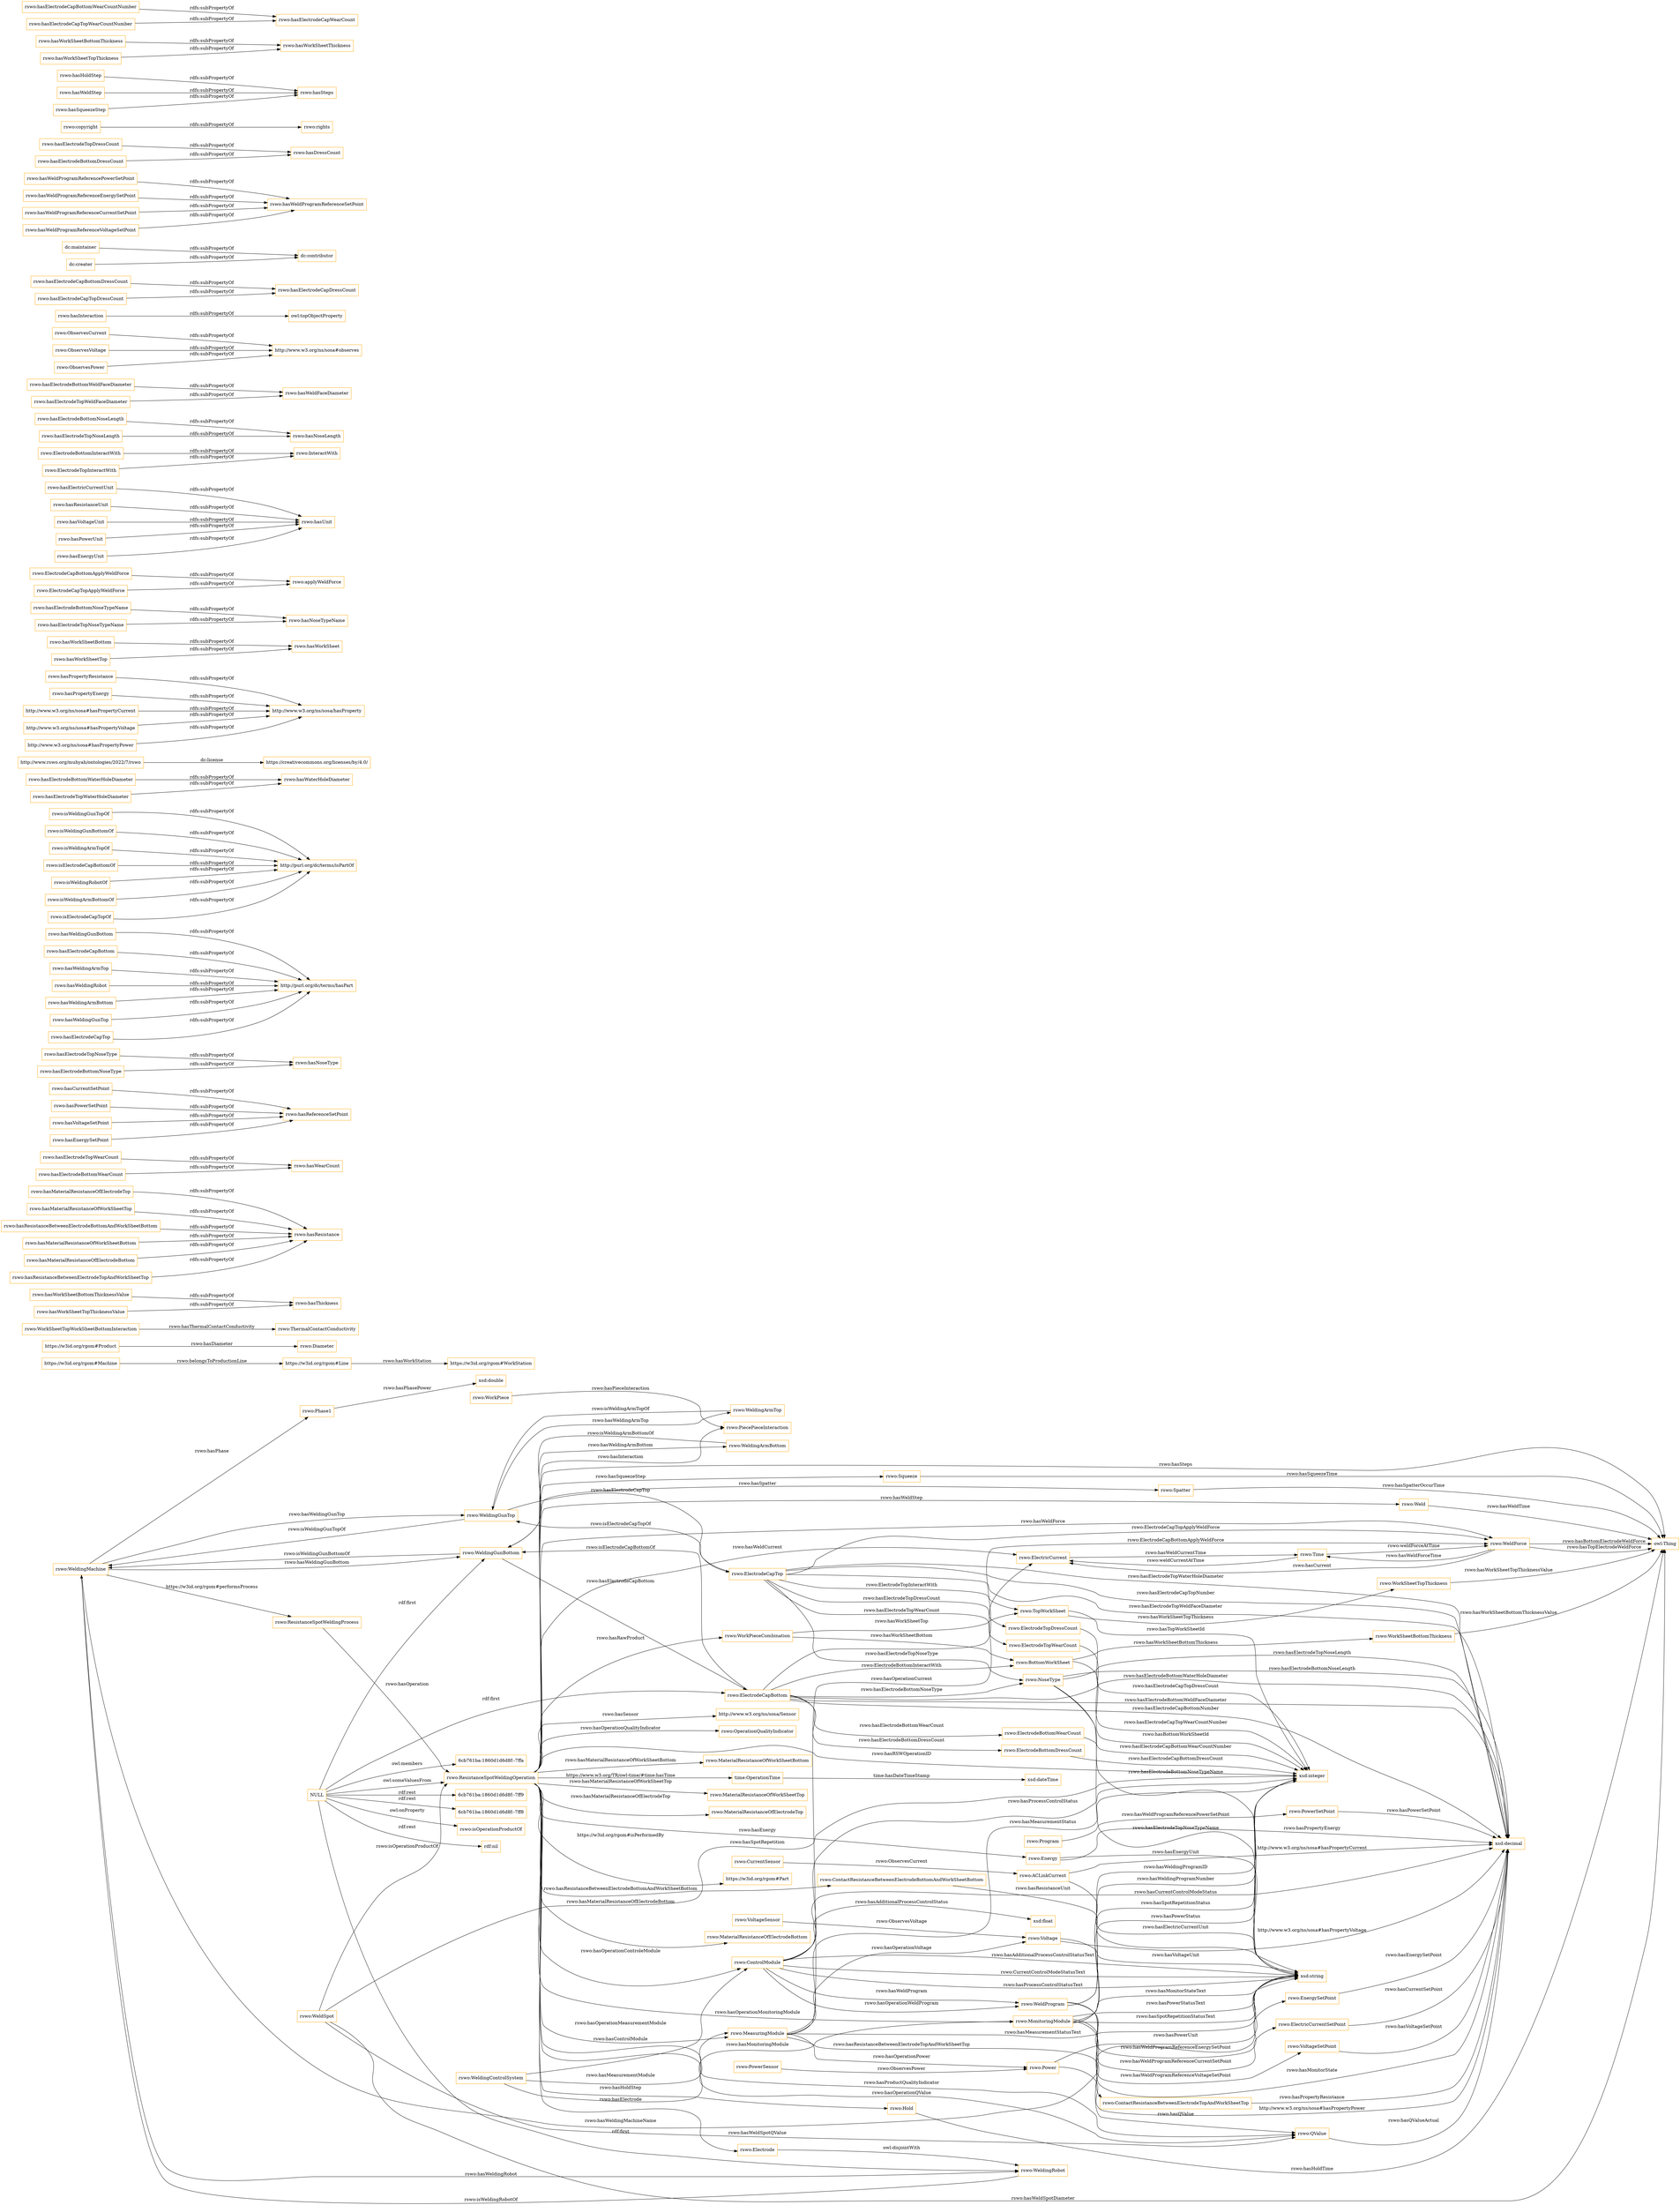 digraph ar2dtool_diagram { 
rankdir=LR;
size="1501"
node [shape = rectangle, color="orange"]; "rswo:CurrentSensor" "rswo:WorkPiece" "rswo:Phase1" "rswo:MaterialResistanceOfWorkSheetTop" "https://w3id.org/rgom#Machine" "https://w3id.org/rgom#Product" "rswo:ResistanceSpotWeldingProcess" "rswo:WeldingMachine" "rswo:ContactResistanceBetweenElectrodeTopAndWorkSheetTop" "rswo:ElectrodeCapBottom" "rswo:Program" "rswo:PiecePieceInteraction" "rswo:MaterialResistanceOfElectrodeTop" "rswo:WorkSheetTopWorkSheetBottomInteraction" "rswo:Squeeze" "rswo:WeldingGunBottom" "rswo:Power" "rswo:ControlModule" "rswo:Spatter" "rswo:ContactResistanceBetweenElectrodeBottomAndWorkSheetBottom" "rswo:WorkSheetTopThickness" "rswo:WorkPieceCombination" "https://w3id.org/rgom#Line" "https://w3id.org/rgom#Part" "rswo:NoseType" "rswo:EnergySetPoint" "rswo:PowerSensor" "rswo:Diameter" "rswo:ElectricCurrentSetPoint" "rswo:Weld" "rswo:Energy" "rswo:VoltageSetPoint" "rswo:MeasuringModule" "rswo:ACLinkCurrent" "rswo:QValue" "rswo:ResistanceSpotWeldingOperation" "rswo:Hold" "rswo:MonitoringModule" "rswo:MaterialResistanceOfElectrodeBottom" "rswo:WorkSheetBottomThickness" "rswo:WeldingArmBottom" "rswo:ElectrodeTopDressCount" "rswo:WeldingRobot" "rswo:ElectrodeCapTop" "rswo:WeldingArmTop" "rswo:WeldSpot" "https://w3id.org/rgom#WorkStation" "rswo:WeldingControlSystem" "rswo:PowerSetPoint" "rswo:Electrode" "rswo:BottomWorkSheet" "rswo:TopWorkSheet" "rswo:Voltage" "http://www.w3.org/ns/sosa/Sensor" "rswo:ElectrodeBottomWearCount" "rswo:WeldingGunTop" "rswo:VoltageSensor" "rswo:ThermalContactConductivity" "rswo:ElectrodeBottomDressCount" "rswo:Time" "time:OperationTime" "rswo:OperationQualityIndicator" "rswo:WeldProgram" "rswo:WeldForce" "rswo:ElectrodeTopWearCount" "rswo:ElectricCurrent" "rswo:MaterialResistanceOfWorkSheetBottom" ; /*classes style*/
	"rswo:hasWorkSheetBottomThicknessValue" -> "rswo:hasThickness" [ label = "rdfs:subPropertyOf" ];
	"rswo:hasMaterialResistanceOfElectrodeTop" -> "rswo:hasResistance" [ label = "rdfs:subPropertyOf" ];
	"rswo:hasElectrodeTopWearCount" -> "rswo:hasWearCount" [ label = "rdfs:subPropertyOf" ];
	"rswo:hasCurrentSetPoint" -> "rswo:hasReferenceSetPoint" [ label = "rdfs:subPropertyOf" ];
	"rswo:hasElectrodeTopNoseType" -> "rswo:hasNoseType" [ label = "rdfs:subPropertyOf" ];
	"rswo:hasWeldingGunBottom" -> "http://purl.org/dc/terms/hasPart" [ label = "rdfs:subPropertyOf" ];
	"rswo:isWeldingGunTopOf" -> "http://purl.org/dc/terms/isPartOf" [ label = "rdfs:subPropertyOf" ];
	"rswo:hasElectrodeBottomWaterHoleDiameter" -> "rswo:hasWaterHoleDiameter" [ label = "rdfs:subPropertyOf" ];
	"http://www.rswo.org/muhyah/ontologies/2022/7/rswo" -> "https://creativecommons.org/licenses/by/4.0/" [ label = "dc:license" ];
	"rswo:hasElectrodeCapBottom" -> "http://purl.org/dc/terms/hasPart" [ label = "rdfs:subPropertyOf" ];
	"rswo:hasWeldingArmTop" -> "http://purl.org/dc/terms/hasPart" [ label = "rdfs:subPropertyOf" ];
	"rswo:hasPowerSetPoint" -> "rswo:hasReferenceSetPoint" [ label = "rdfs:subPropertyOf" ];
	"rswo:hasVoltageSetPoint" -> "rswo:hasReferenceSetPoint" [ label = "rdfs:subPropertyOf" ];
	"rswo:hasPropertyResistance" -> "http://www.w3.org/ns/sosa/hasProperty" [ label = "rdfs:subPropertyOf" ];
	"rswo:hasWorkSheetBottom" -> "rswo:hasWorkSheet" [ label = "rdfs:subPropertyOf" ];
	"rswo:hasElectrodeBottomNoseTypeName" -> "rswo:hasNoseTypeName" [ label = "rdfs:subPropertyOf" ];
	"rswo:isWeldingGunBottomOf" -> "http://purl.org/dc/terms/isPartOf" [ label = "rdfs:subPropertyOf" ];
	"rswo:hasMaterialResistanceOfWorkSheetTop" -> "rswo:hasResistance" [ label = "rdfs:subPropertyOf" ];
	"rswo:ElectrodeCapBottomApplyWeldForce" -> "rswo:applyWeldForce" [ label = "rdfs:subPropertyOf" ];
	"rswo:hasElectricCurrentUnit" -> "rswo:hasUnit" [ label = "rdfs:subPropertyOf" ];
	"rswo:hasResistanceBetweenElectrodeBottomAndWorkSheetBottom" -> "rswo:hasResistance" [ label = "rdfs:subPropertyOf" ];
	"rswo:hasResistanceUnit" -> "rswo:hasUnit" [ label = "rdfs:subPropertyOf" ];
	"rswo:hasPropertyEnergy" -> "http://www.w3.org/ns/sosa/hasProperty" [ label = "rdfs:subPropertyOf" ];
	"rswo:isWeldingArmTopOf" -> "http://purl.org/dc/terms/isPartOf" [ label = "rdfs:subPropertyOf" ];
	"rswo:hasMaterialResistanceOfWorkSheetBottom" -> "rswo:hasResistance" [ label = "rdfs:subPropertyOf" ];
	"rswo:ElectrodeBottomInteractWith" -> "rswo:InteractWith" [ label = "rdfs:subPropertyOf" ];
	"rswo:hasElectrodeBottomNoseLength" -> "rswo:hasNoseLength" [ label = "rdfs:subPropertyOf" ];
	"rswo:hasWeldingRobot" -> "http://purl.org/dc/terms/hasPart" [ label = "rdfs:subPropertyOf" ];
	"rswo:hasElectrodeBottomWeldFaceDiameter" -> "rswo:hasWeldFaceDiameter" [ label = "rdfs:subPropertyOf" ];
	"rswo:hasElectrodeTopNoseTypeName" -> "rswo:hasNoseTypeName" [ label = "rdfs:subPropertyOf" ];
	"rswo:ObservesCurrent" -> "http://www.w3.org/ns/sosa#observes" [ label = "rdfs:subPropertyOf" ];
	"rswo:hasWeldingArmBottom" -> "http://purl.org/dc/terms/hasPart" [ label = "rdfs:subPropertyOf" ];
	"rswo:hasWorkSheetTopThicknessValue" -> "rswo:hasThickness" [ label = "rdfs:subPropertyOf" ];
	"rswo:isElectrodeCapBottomOf" -> "http://purl.org/dc/terms/isPartOf" [ label = "rdfs:subPropertyOf" ];
	"rswo:hasVoltageUnit" -> "rswo:hasUnit" [ label = "rdfs:subPropertyOf" ];
	"rswo:hasInteraction" -> "owl:topObjectProperty" [ label = "rdfs:subPropertyOf" ];
	"rswo:hasElectrodeCapBottomDressCount" -> "rswo:hasElectrodeCapDressCount" [ label = "rdfs:subPropertyOf" ];
	"http://www.w3.org/ns/sosa#hasPropertyCurrent" -> "http://www.w3.org/ns/sosa/hasProperty" [ label = "rdfs:subPropertyOf" ];
	"rswo:hasElectrodeTopWeldFaceDiameter" -> "rswo:hasWeldFaceDiameter" [ label = "rdfs:subPropertyOf" ];
	"dc:maintainer" -> "dc:contributor" [ label = "rdfs:subPropertyOf" ];
	"rswo:ElectrodeCapTopApplyWeldForce" -> "rswo:applyWeldForce" [ label = "rdfs:subPropertyOf" ];
	"rswo:hasEnergySetPoint" -> "rswo:hasReferenceSetPoint" [ label = "rdfs:subPropertyOf" ];
	"rswo:hasWeldingGunTop" -> "http://purl.org/dc/terms/hasPart" [ label = "rdfs:subPropertyOf" ];
	"rswo:Electrode" -> "rswo:WeldingRobot" [ label = "owl:disjointWith" ];
	"http://www.w3.org/ns/sosa#hasPropertyVoltage" -> "http://www.w3.org/ns/sosa/hasProperty" [ label = "rdfs:subPropertyOf" ];
	"rswo:hasWorkSheetTop" -> "rswo:hasWorkSheet" [ label = "rdfs:subPropertyOf" ];
	"rswo:hasMaterialResistanceOfElectrodeBottom" -> "rswo:hasResistance" [ label = "rdfs:subPropertyOf" ];
	"rswo:hasWeldProgramReferencePowerSetPoint" -> "rswo:hasWeldProgramReferenceSetPoint" [ label = "rdfs:subPropertyOf" ];
	"rswo:hasElectrodeTopDressCount" -> "rswo:hasDressCount" [ label = "rdfs:subPropertyOf" ];
	"rswo:hasWeldProgramReferenceEnergySetPoint" -> "rswo:hasWeldProgramReferenceSetPoint" [ label = "rdfs:subPropertyOf" ];
	"NULL" -> "rdf:nil" [ label = "rdf:rest" ];
	"NULL" -> "rswo:WeldingRobot" [ label = "rdf:first" ];
	"NULL" -> "6cb761ba:1860d1d6d8f:-7ffa" [ label = "owl:members" ];
	"NULL" -> "6cb761ba:1860d1d6d8f:-7ff9" [ label = "rdf:rest" ];
	"NULL" -> "rswo:ElectrodeCapBottom" [ label = "rdf:first" ];
	"NULL" -> "6cb761ba:1860d1d6d8f:-7ff8" [ label = "rdf:rest" ];
	"NULL" -> "rswo:WeldingGunBottom" [ label = "rdf:first" ];
	"NULL" -> "rswo:ResistanceSpotWeldingOperation" [ label = "owl:someValuesFrom" ];
	"NULL" -> "rswo:isOperationProductOf" [ label = "owl:onProperty" ];
	"rswo:copyright" -> "rswo:rights" [ label = "rdfs:subPropertyOf" ];
	"rswo:hasElectrodeCapTop" -> "http://purl.org/dc/terms/hasPart" [ label = "rdfs:subPropertyOf" ];
	"rswo:hasHoldStep" -> "rswo:hasSteps" [ label = "rdfs:subPropertyOf" ];
	"rswo:hasWorkSheetBottomThickness" -> "rswo:hasWorkSheetThickness" [ label = "rdfs:subPropertyOf" ];
	"rswo:hasElectrodeCapBottomWearCountNumber" -> "rswo:hasElectrodeCapWearCount" [ label = "rdfs:subPropertyOf" ];
	"rswo:ObservesVoltage" -> "http://www.w3.org/ns/sosa#observes" [ label = "rdfs:subPropertyOf" ];
	"rswo:hasResistanceBetweenElectrodeTopAndWorkSheetTop" -> "rswo:hasResistance" [ label = "rdfs:subPropertyOf" ];
	"rswo:hasElectrodeCapTopWearCountNumber" -> "rswo:hasElectrodeCapWearCount" [ label = "rdfs:subPropertyOf" ];
	"rswo:hasWeldProgramReferenceCurrentSetPoint" -> "rswo:hasWeldProgramReferenceSetPoint" [ label = "rdfs:subPropertyOf" ];
	"rswo:hasWorkSheetTopThickness" -> "rswo:hasWorkSheetThickness" [ label = "rdfs:subPropertyOf" ];
	"rswo:hasWeldStep" -> "rswo:hasSteps" [ label = "rdfs:subPropertyOf" ];
	"rswo:ObservesPower" -> "http://www.w3.org/ns/sosa#observes" [ label = "rdfs:subPropertyOf" ];
	"rswo:ElectrodeTopInteractWith" -> "rswo:InteractWith" [ label = "rdfs:subPropertyOf" ];
	"rswo:isWeldingRobotOf" -> "http://purl.org/dc/terms/isPartOf" [ label = "rdfs:subPropertyOf" ];
	"rswo:hasPowerUnit" -> "rswo:hasUnit" [ label = "rdfs:subPropertyOf" ];
	"rswo:hasEnergyUnit" -> "rswo:hasUnit" [ label = "rdfs:subPropertyOf" ];
	"rswo:hasWeldProgramReferenceVoltageSetPoint" -> "rswo:hasWeldProgramReferenceSetPoint" [ label = "rdfs:subPropertyOf" ];
	"rswo:hasElectrodeTopNoseLength" -> "rswo:hasNoseLength" [ label = "rdfs:subPropertyOf" ];
	"rswo:hasElectrodeTopWaterHoleDiameter" -> "rswo:hasWaterHoleDiameter" [ label = "rdfs:subPropertyOf" ];
	"dc:creater" -> "dc:contributor" [ label = "rdfs:subPropertyOf" ];
	"rswo:isWeldingArmBottomOf" -> "http://purl.org/dc/terms/isPartOf" [ label = "rdfs:subPropertyOf" ];
	"rswo:hasElectrodeCapTopDressCount" -> "rswo:hasElectrodeCapDressCount" [ label = "rdfs:subPropertyOf" ];
	"rswo:hasElectrodeBottomWearCount" -> "rswo:hasWearCount" [ label = "rdfs:subPropertyOf" ];
	"rswo:isElectrodeCapTopOf" -> "http://purl.org/dc/terms/isPartOf" [ label = "rdfs:subPropertyOf" ];
	"rswo:hasElectrodeBottomNoseType" -> "rswo:hasNoseType" [ label = "rdfs:subPropertyOf" ];
	"rswo:hasElectrodeBottomDressCount" -> "rswo:hasDressCount" [ label = "rdfs:subPropertyOf" ];
	"http://www.w3.org/ns/sosa#hasPropertyPower" -> "http://www.w3.org/ns/sosa/hasProperty" [ label = "rdfs:subPropertyOf" ];
	"rswo:hasSqueezeStep" -> "rswo:hasSteps" [ label = "rdfs:subPropertyOf" ];
	"rswo:WeldingControlSystem" -> "rswo:MonitoringModule" [ label = "rswo:hasMonitoringModule" ];
	"rswo:NoseType" -> "xsd:string" [ label = "rswo:hasElectrodeBottomNoseTypeName" ];
	"https://w3id.org/rgom#Line" -> "https://w3id.org/rgom#WorkStation" [ label = "rswo:hasWorkStation" ];
	"rswo:WeldingGunTop" -> "rswo:WeldingMachine" [ label = "rswo:isWeldingGunTopOf" ];
	"rswo:WeldProgram" -> "xsd:integer" [ label = "rswo:hasWeldingProgramNumber" ];
	"rswo:ElectrodeBottomDressCount" -> "xsd:integer" [ label = "rswo:hasElectrodeCapBottomDressCount" ];
	"rswo:WeldingRobot" -> "rswo:WeldingMachine" [ label = "rswo:isWeldingRobotOf" ];
	"rswo:NoseType" -> "xsd:decimal" [ label = "rswo:hasElectrodeBottomNoseLength" ];
	"rswo:WeldSpot" -> "owl:Thing" [ label = "rswo:hasWeldSpotDiameter" ];
	"rswo:ControlModule" -> "rswo:WeldProgram" [ label = "rswo:hasOperationWeldProgram" ];
	"rswo:ResistanceSpotWeldingOperation" -> "https://w3id.org/rgom#Part" [ label = "https://w3id.org/rgom#isPerformedBy" ];
	"rswo:MonitoringModule" -> "xsd:integer" [ label = "rswo:hasSpotRepetitionStatus" ];
	"rswo:ResistanceSpotWeldingOperation" -> "rswo:Squeeze" [ label = "rswo:hasSqueezeStep" ];
	"rswo:ElectrodeCapTop" -> "rswo:NoseType" [ label = "rswo:hasElectrodeTopNoseType" ];
	"rswo:WeldingArmTop" -> "rswo:WeldingGunTop" [ label = "rswo:isWeldingArmTopOf" ];
	"rswo:Power" -> "xsd:decimal" [ label = "http://www.w3.org/ns/sosa#hasPropertyPower" ];
	"rswo:ControlModule" -> "rswo:WeldProgram" [ label = "rswo:hasWeldProgram" ];
	"rswo:WeldProgram" -> "rswo:EnergySetPoint" [ label = "rswo:hasWeldProgramReferenceEnergySetPoint" ];
	"rswo:WeldingArmBottom" -> "rswo:WeldingGunBottom" [ label = "rswo:isWeldingArmBottomOf" ];
	"rswo:ControlModule" -> "xsd:string" [ label = "rswo:hasAdditionalProcessControlStatusText" ];
	"rswo:ControlModule" -> "xsd:integer" [ label = "rswo:hasProcessControlStatus" ];
	"rswo:ResistanceSpotWeldingOperation" -> "rswo:OperationQualityIndicator" [ label = "rswo:hasOperationQualityIndicator" ];
	"rswo:ResistanceSpotWeldingOperation" -> "time:OperationTime" [ label = "https://www.w3.org/TR/owl-time/#time:hasTime" ];
	"rswo:ControlModule" -> "xsd:float" [ label = "rswo:hasAdditionalProcessControlStatus" ];
	"rswo:WeldingMachine" -> "rswo:Phase1" [ label = "rswo:hasPhase" ];
	"rswo:WeldProgram" -> "xsd:integer" [ label = "rswo:hasWeldingProgramID" ];
	"rswo:ElectrodeCapBottom" -> "rswo:NoseType" [ label = "rswo:hasElectrodeBottomNoseType" ];
	"rswo:ElectrodeCapBottom" -> "rswo:BottomWorkSheet" [ label = "rswo:ElectrodeBottomInteractWith" ];
	"rswo:WorkSheetBottomThickness" -> "owl:Thing" [ label = "rswo:hasWorkSheetBottomThicknessValue" ];
	"rswo:NoseType" -> "xsd:string" [ label = "rswo:hasElectrodeTopNoseTypeName" ];
	"rswo:WeldingMachine" -> "rswo:WeldingGunTop" [ label = "rswo:hasWeldingGunTop" ];
	"rswo:ACLinkCurrent" -> "xsd:string" [ label = "rswo:hasElectricCurrentUnit" ];
	"rswo:Squeeze" -> "owl:Thing" [ label = "rswo:hasSqueezeTime" ];
	"rswo:MeasuringModule" -> "rswo:ElectricCurrent" [ label = "rswo:hasOperationCurrent" ];
	"rswo:WorkPiece" -> "rswo:PiecePieceInteraction" [ label = "rswo:hasPieceInteraction" ];
	"rswo:Time" -> "rswo:WeldForce" [ label = "rswo:weldForceAtTime" ];
	"rswo:WeldProgram" -> "rswo:ElectricCurrentSetPoint" [ label = "rswo:hasWeldProgramReferenceCurrentSetPoint" ];
	"rswo:Power" -> "xsd:string" [ label = "rswo:hasPowerUnit" ];
	"https://w3id.org/rgom#Product" -> "rswo:Diameter" [ label = "rswo:hasDiameter" ];
	"rswo:WeldForce" -> "rswo:ElectricCurrent" [ label = "rswo:hasCurrent" ];
	"rswo:WeldingGunBottom" -> "rswo:WeldingArmBottom" [ label = "rswo:hasWeldingArmBottom" ];
	"rswo:WeldingMachine" -> "rswo:WeldingGunBottom" [ label = "rswo:hasWeldingGunBottom" ];
	"rswo:PowerSetPoint" -> "xsd:decimal" [ label = "rswo:hasPowerSetPoint" ];
	"rswo:WorkPieceCombination" -> "rswo:BottomWorkSheet" [ label = "rswo:hasWorkSheetBottom" ];
	"rswo:Voltage" -> "xsd:decimal" [ label = "http://www.w3.org/ns/sosa#hasPropertyVoltage" ];
	"rswo:MonitoringModule" -> "xsd:integer" [ label = "rswo:hasPowerStatus" ];
	"rswo:WorkSheetTopThickness" -> "owl:Thing" [ label = "rswo:hasWorkSheetTopThicknessValue" ];
	"rswo:ResistanceSpotWeldingOperation" -> "xsd:integer" [ label = "rswo:hasRSWOperationID" ];
	"rswo:CurrentSensor" -> "rswo:ACLinkCurrent" [ label = "rswo:ObservesCurrent" ];
	"rswo:WeldingMachine" -> "rswo:ResistanceSpotWeldingProcess" [ label = "https://w3id.org/rgom#performsProcess" ];
	"rswo:ResistanceSpotWeldingOperation" -> "rswo:Spatter" [ label = "rswo:hasSpatter" ];
	"rswo:ResistanceSpotWeldingOperation" -> "rswo:MaterialResistanceOfElectrodeTop" [ label = "rswo:hasMaterialResistanceOfElectrodeTop" ];
	"https://w3id.org/rgom#Machine" -> "https://w3id.org/rgom#Line" [ label = "rswo:belongsToProductionLine" ];
	"rswo:ResistanceSpotWeldingOperation" -> "rswo:WorkPieceCombination" [ label = "rswo:hasRawProduct" ];
	"rswo:MonitoringModule" -> "xsd:decimal" [ label = "rswo:hasMonitorState" ];
	"rswo:WeldSpot" -> "xsd:integer" [ label = "rswo:hasSpotRepetition" ];
	"rswo:ElectrodeCapTop" -> "rswo:WeldForce" [ label = "rswo:ElectrodeCapTopApplyWeldForce" ];
	"rswo:ElectrodeCapTop" -> "rswo:WeldingGunTop" [ label = "rswo:isElectrodeCapTopOf" ];
	"rswo:WeldForce" -> "owl:Thing" [ label = "rswo:hasTopElectrodeWeldForce" ];
	"rswo:ResistanceSpotWeldingOperation" -> "owl:Thing" [ label = "rswo:hasSteps" ];
	"rswo:TopWorkSheet" -> "rswo:WorkSheetTopThickness" [ label = "rswo:hasWorkSheetTopThickness" ];
	"rswo:ElectrodeCapTop" -> "rswo:TopWorkSheet" [ label = "rswo:ElectrodeTopInteractWith" ];
	"rswo:MeasuringModule" -> "rswo:ContactResistanceBetweenElectrodeTopAndWorkSheetTop" [ label = "rswo:hasResistanceBetweenElectrodeTopAndWorkSheetTop" ];
	"rswo:ElectricCurrentSetPoint" -> "xsd:decimal" [ label = "rswo:hasCurrentSetPoint" ];
	"rswo:ResistanceSpotWeldingOperation" -> "rswo:ElectricCurrent" [ label = "rswo:hasWeldCurrent" ];
	"rswo:ContactResistanceBetweenElectrodeBottomAndWorkSheetBottom" -> "xsd:string" [ label = "rswo:hasResistanceUnit" ];
	"rswo:WeldSpot" -> "rswo:QValue" [ label = "rswo:hasWeldSpotQValue" ];
	"rswo:ElectrodeCapTop" -> "rswo:ElectrodeTopDressCount" [ label = "rswo:hasElectrodeTopDressCount" ];
	"rswo:ElectricCurrent" -> "rswo:Time" [ label = "rswo:hasWeldCurrentTime" ];
	"rswo:ResistanceSpotWeldingOperation" -> "rswo:WeldForce" [ label = "rswo:hasWeldForce" ];
	"rswo:BottomWorkSheet" -> "xsd:integer" [ label = "rswo:hasBottomWorkSheetId" ];
	"rswo:WeldingMachine" -> "xsd:string" [ label = "rswo:hasWeldingMachineName" ];
	"rswo:MonitoringModule" -> "xsd:string" [ label = "rswo:hasPowerStatusText" ];
	"rswo:ResistanceSpotWeldingOperation" -> "rswo:ControlModule" [ label = "rswo:hasOperationControleModule" ];
	"rswo:WeldingControlSystem" -> "rswo:MeasuringModule" [ label = "rswo:hasMeasurementModule" ];
	"rswo:ElectrodeCapBottom" -> "rswo:ElectrodeBottomWearCount" [ label = "rswo:hasElectrodeBottomWearCount" ];
	"rswo:WorkSheetTopWorkSheetBottomInteraction" -> "rswo:ThermalContactConductivity" [ label = "rswo:hasThermalContactConductivity" ];
	"rswo:Energy" -> "xsd:decimal" [ label = "rswo:hasPropertyEnergy" ];
	"rswo:MeasuringModule" -> "xsd:integer" [ label = "rswo:hasMeasurementStatus" ];
	"rswo:ResistanceSpotWeldingOperation" -> "rswo:MonitoringModule" [ label = "rswo:hasOperationMonitoringModule" ];
	"rswo:ControlModule" -> "xsd:string" [ label = "rswo:CurrentControlModeStatusText" ];
	"rswo:ElectrodeCapBottom" -> "rswo:WeldingGunBottom" [ label = "rswo:isElectrodeCapBottomOf" ];
	"rswo:ElectrodeCapBottom" -> "xsd:decimal" [ label = "rswo:hasElectrodeBottomWaterHoleDiameter" ];
	"rswo:WeldForce" -> "owl:Thing" [ label = "rswo:hasBottomElectrodeWeldForce" ];
	"rswo:Time" -> "rswo:ElectricCurrent" [ label = "rswo:weldCurrentAtTime" ];
	"rswo:EnergySetPoint" -> "xsd:decimal" [ label = "rswo:hasEnergySetPoint" ];
	"rswo:MeasuringModule" -> "rswo:Voltage" [ label = "rswo:hasOperationVoltage" ];
	"rswo:WeldingMachine" -> "rswo:WeldingRobot" [ label = "rswo:hasWeldingRobot" ];
	"rswo:ControlModule" -> "xsd:string" [ label = "rswo:hasProcessControlStatusText" ];
	"rswo:ResistanceSpotWeldingOperation" -> "http://www.w3.org/ns/sosa/Sensor" [ label = "rswo:hasSensor" ];
	"rswo:MonitoringModule" -> "rswo:QValue" [ label = "rswo:hasQValue" ];
	"rswo:ElectrodeCapTop" -> "xsd:decimal" [ label = "rswo:hasElectrodeCapTopNumber" ];
	"rswo:TopWorkSheet" -> "xsd:integer" [ label = "rswo:hasTopWorkSheetId" ];
	"rswo:Energy" -> "xsd:string" [ label = "rswo:hasEnergyUnit" ];
	"rswo:ElectrodeCapBottom" -> "xsd:decimal" [ label = "rswo:hasElectrodeBottomWeldFaceDiameter" ];
	"rswo:MonitoringModule" -> "xsd:string" [ label = "rswo:hasSpotRepetitionStatusText" ];
	"rswo:ResistanceSpotWeldingOperation" -> "rswo:Electrode" [ label = "rswo:hasElectrode" ];
	"rswo:ElectrodeCapTop" -> "xsd:decimal" [ label = "rswo:hasElectrodeTopWeldFaceDiameter" ];
	"rswo:VoltageSensor" -> "rswo:Voltage" [ label = "rswo:ObservesVoltage" ];
	"rswo:ResistanceSpotWeldingOperation" -> "rswo:MaterialResistanceOfWorkSheetTop" [ label = "rswo:hasMaterialResistanceOfWorkSheetTop" ];
	"rswo:ElectrodeCapTop" -> "rswo:ElectrodeTopWearCount" [ label = "rswo:hasElectrodeTopWearCount" ];
	"rswo:WeldingGunTop" -> "rswo:WeldingArmTop" [ label = "rswo:hasWeldingArmTop" ];
	"rswo:MeasuringModule" -> "xsd:string" [ label = "rswo:hasMeasurementStatusText" ];
	"rswo:Phase1" -> "xsd:double" [ label = "rswo:hasPhasePower" ];
	"rswo:WeldForce" -> "rswo:Time" [ label = "rswo:hasWeldForceTime" ];
	"rswo:ElectrodeCapBottom" -> "rswo:ElectrodeBottomDressCount" [ label = "rswo:hasElectrodeBottomDressCount" ];
	"rswo:ContactResistanceBetweenElectrodeTopAndWorkSheetTop" -> "xsd:decimal" [ label = "rswo:hasPropertyResistance" ];
	"rswo:ResistanceSpotWeldingOperation" -> "rswo:QValue" [ label = "rswo:hasOperationQValue" ];
	"rswo:ResistanceSpotWeldingProcess" -> "rswo:ResistanceSpotWeldingOperation" [ label = "rswo:hasOperation" ];
	"rswo:VoltageSetPoint" -> "xsd:decimal" [ label = "rswo:hasVoltageSetPoint" ];
	"rswo:MeasuringModule" -> "rswo:Power" [ label = "rswo:hasOperationPower" ];
	"rswo:WeldingGunBottom" -> "rswo:WeldingMachine" [ label = "rswo:isWeldingGunBottomOf" ];
	"rswo:WeldSpot" -> "rswo:ResistanceSpotWeldingOperation" [ label = "rswo:isOperationProductOf" ];
	"time:OperationTime" -> "xsd:dateTime" [ label = "time:hasDateTimeStamp" ];
	"rswo:ResistanceSpotWeldingOperation" -> "rswo:Weld" [ label = "rswo:hasWeldStep" ];
	"rswo:ElectrodeCapBottom" -> "xsd:decimal" [ label = "rswo:hasElectrodeCapBottomNumber" ];
	"rswo:Program" -> "rswo:PowerSetPoint" [ label = "rswo:hasWeldProgramReferencePowerSetPoint" ];
	"rswo:Weld" -> "owl:Thing" [ label = "rswo:hasWeldTime" ];
	"rswo:WeldingGunTop" -> "rswo:ElectrodeCapTop" [ label = "rswo:hasElectrodeCapTop" ];
	"rswo:ResistanceSpotWeldingOperation" -> "rswo:MeasuringModule" [ label = "rswo:hasOperationMeasurementModule" ];
	"rswo:ACLinkCurrent" -> "xsd:decimal" [ label = "http://www.w3.org/ns/sosa#hasPropertyCurrent" ];
	"rswo:WeldingControlSystem" -> "rswo:ControlModule" [ label = "rswo:hasControlModule" ];
	"rswo:QValue" -> "xsd:decimal" [ label = "rswo:hasQValueActual" ];
	"rswo:ElectrodeBottomWearCount" -> "xsd:integer" [ label = "rswo:hasElectrodeCapBottomWearCountNumber" ];
	"rswo:Spatter" -> "owl:Thing" [ label = "rswo:hasSpatterOccurTime" ];
	"rswo:ElectrodeTopWearCount" -> "xsd:integer" [ label = "rswo:hasElectrodeCapTopWearCountNumber" ];
	"rswo:ResistanceSpotWeldingOperation" -> "rswo:ContactResistanceBetweenElectrodeBottomAndWorkSheetBottom" [ label = "rswo:hasResistanceBetweenElectrodeBottomAndWorkSheetBottom" ];
	"rswo:ResistanceSpotWeldingOperation" -> "rswo:PiecePieceInteraction" [ label = "rswo:hasInteraction" ];
	"rswo:BottomWorkSheet" -> "rswo:WorkSheetBottomThickness" [ label = "rswo:hasWorkSheetBottomThickness" ];
	"rswo:ElectrodeTopDressCount" -> "xsd:integer" [ label = "rswo:hasElectrodeCapTopDressCount" ];
	"rswo:ResistanceSpotWeldingOperation" -> "rswo:Energy" [ label = "rswo:hasEnergy" ];
	"rswo:ElectrodeCapBottom" -> "rswo:WeldForce" [ label = "rswo:ElectrodeCapBottomApplyWeldForce" ];
	"rswo:Hold" -> "owl:Thing" [ label = "rswo:hasHoldTime" ];
	"rswo:ResistanceSpotWeldingOperation" -> "rswo:MaterialResistanceOfWorkSheetBottom" [ label = "rswo:hasMaterialResistanceOfWorkSheetBottom" ];
	"rswo:MonitoringModule" -> "xsd:string" [ label = "rswo:hasMonitorStateText" ];
	"rswo:ResistanceSpotWeldingOperation" -> "rswo:Hold" [ label = "rswo:hasHoldStep" ];
	"rswo:NoseType" -> "xsd:decimal" [ label = "rswo:hasElectrodeTopNoseLength" ];
	"rswo:WorkPieceCombination" -> "rswo:TopWorkSheet" [ label = "rswo:hasWorkSheetTop" ];
	"rswo:WeldingGunBottom" -> "rswo:ElectrodeCapBottom" [ label = "rswo:hasElectrodeCapBottom" ];
	"rswo:ElectrodeCapTop" -> "xsd:decimal" [ label = "rswo:hasElectrodeTopWaterHoleDiameter" ];
	"rswo:PowerSensor" -> "rswo:Power" [ label = "rswo:ObservesPower" ];
	"rswo:ResistanceSpotWeldingOperation" -> "rswo:MaterialResistanceOfElectrodeBottom" [ label = "rswo:hasMaterialResistanceOfElectrodeBottom" ];
	"rswo:ControlModule" -> "xsd:decimal" [ label = "rswo:hasCurrentControlModeStatus" ];
	"rswo:WeldProgram" -> "rswo:VoltageSetPoint" [ label = "rswo:hasWeldProgramReferenceVoltageSetPoint" ];
	"rswo:Voltage" -> "xsd:string" [ label = "rswo:hasVoltageUnit" ];
	"rswo:ResistanceSpotWeldingOperation" -> "rswo:QValue" [ label = "rswo:hasProductQualityIndicator" ];

}
